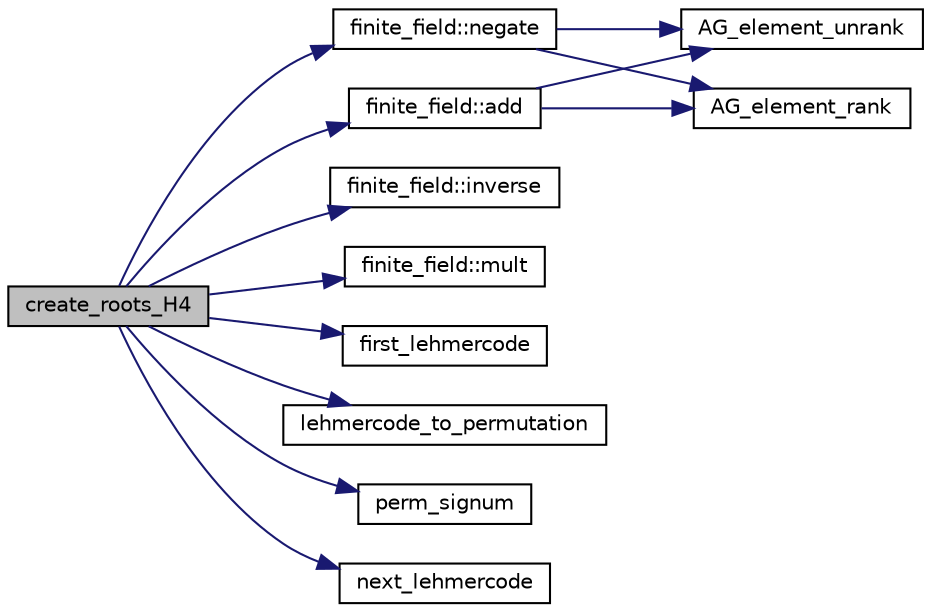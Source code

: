 digraph "create_roots_H4"
{
  edge [fontname="Helvetica",fontsize="10",labelfontname="Helvetica",labelfontsize="10"];
  node [fontname="Helvetica",fontsize="10",shape=record];
  rankdir="LR";
  Node21 [label="create_roots_H4",height=0.2,width=0.4,color="black", fillcolor="grey75", style="filled", fontcolor="black"];
  Node21 -> Node22 [color="midnightblue",fontsize="10",style="solid",fontname="Helvetica"];
  Node22 [label="finite_field::negate",height=0.2,width=0.4,color="black", fillcolor="white", style="filled",URL="$df/d5a/classfinite__field.html#aa9d798298f25d4a9262b5bc5f1733e31"];
  Node22 -> Node23 [color="midnightblue",fontsize="10",style="solid",fontname="Helvetica"];
  Node23 [label="AG_element_unrank",height=0.2,width=0.4,color="black", fillcolor="white", style="filled",URL="$d4/d67/geometry_8h.html#a4a33b86c87b2879b97cfa1327abe2885"];
  Node22 -> Node24 [color="midnightblue",fontsize="10",style="solid",fontname="Helvetica"];
  Node24 [label="AG_element_rank",height=0.2,width=0.4,color="black", fillcolor="white", style="filled",URL="$d4/d67/geometry_8h.html#ab2ac908d07dd8038fd996e26bdc75c17"];
  Node21 -> Node25 [color="midnightblue",fontsize="10",style="solid",fontname="Helvetica"];
  Node25 [label="finite_field::inverse",height=0.2,width=0.4,color="black", fillcolor="white", style="filled",URL="$df/d5a/classfinite__field.html#a69f2a12c01e70b7ce2d115c5221c9cdd"];
  Node21 -> Node26 [color="midnightblue",fontsize="10",style="solid",fontname="Helvetica"];
  Node26 [label="finite_field::mult",height=0.2,width=0.4,color="black", fillcolor="white", style="filled",URL="$df/d5a/classfinite__field.html#a24fb5917aa6d4d656fd855b7f44a13b0"];
  Node21 -> Node27 [color="midnightblue",fontsize="10",style="solid",fontname="Helvetica"];
  Node27 [label="finite_field::add",height=0.2,width=0.4,color="black", fillcolor="white", style="filled",URL="$df/d5a/classfinite__field.html#a8f12328a27500f3c7be0c849ebbc9d14"];
  Node27 -> Node23 [color="midnightblue",fontsize="10",style="solid",fontname="Helvetica"];
  Node27 -> Node24 [color="midnightblue",fontsize="10",style="solid",fontname="Helvetica"];
  Node21 -> Node28 [color="midnightblue",fontsize="10",style="solid",fontname="Helvetica"];
  Node28 [label="first_lehmercode",height=0.2,width=0.4,color="black", fillcolor="white", style="filled",URL="$d2/d7c/combinatorics_8_c.html#af2575159b4f4e0a57e5597d4785d1824"];
  Node21 -> Node29 [color="midnightblue",fontsize="10",style="solid",fontname="Helvetica"];
  Node29 [label="lehmercode_to_permutation",height=0.2,width=0.4,color="black", fillcolor="white", style="filled",URL="$d2/d7c/combinatorics_8_c.html#accc3ca4edc8be5adf99622976cd0857b"];
  Node21 -> Node30 [color="midnightblue",fontsize="10",style="solid",fontname="Helvetica"];
  Node30 [label="perm_signum",height=0.2,width=0.4,color="black", fillcolor="white", style="filled",URL="$d2/d7c/combinatorics_8_c.html#aba59241974eef0c0a89e0a408327c3a9"];
  Node21 -> Node31 [color="midnightblue",fontsize="10",style="solid",fontname="Helvetica"];
  Node31 [label="next_lehmercode",height=0.2,width=0.4,color="black", fillcolor="white", style="filled",URL="$d2/d7c/combinatorics_8_c.html#a76b59fcb548de86782e7909ce9951fa3"];
}
